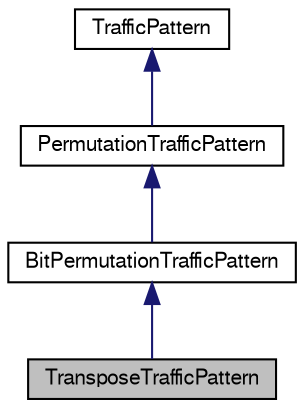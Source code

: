 digraph "TransposeTrafficPattern"
{
  bgcolor="transparent";
  edge [fontname="FreeSans",fontsize="10",labelfontname="FreeSans",labelfontsize="10"];
  node [fontname="FreeSans",fontsize="10",shape=record];
  Node0 [label="TransposeTrafficPattern",height=0.2,width=0.4,color="black", fillcolor="grey75", style="filled", fontcolor="black"];
  Node1 -> Node0 [dir="back",color="midnightblue",fontsize="10",style="solid",fontname="FreeSans"];
  Node1 [label="BitPermutationTrafficPattern",height=0.2,width=0.4,color="black",URL="$classBitPermutationTrafficPattern.html"];
  Node2 -> Node1 [dir="back",color="midnightblue",fontsize="10",style="solid",fontname="FreeSans"];
  Node2 [label="PermutationTrafficPattern",height=0.2,width=0.4,color="black",URL="$classPermutationTrafficPattern.html"];
  Node3 -> Node2 [dir="back",color="midnightblue",fontsize="10",style="solid",fontname="FreeSans"];
  Node3 [label="TrafficPattern",height=0.2,width=0.4,color="black",URL="$classTrafficPattern.html"];
}

